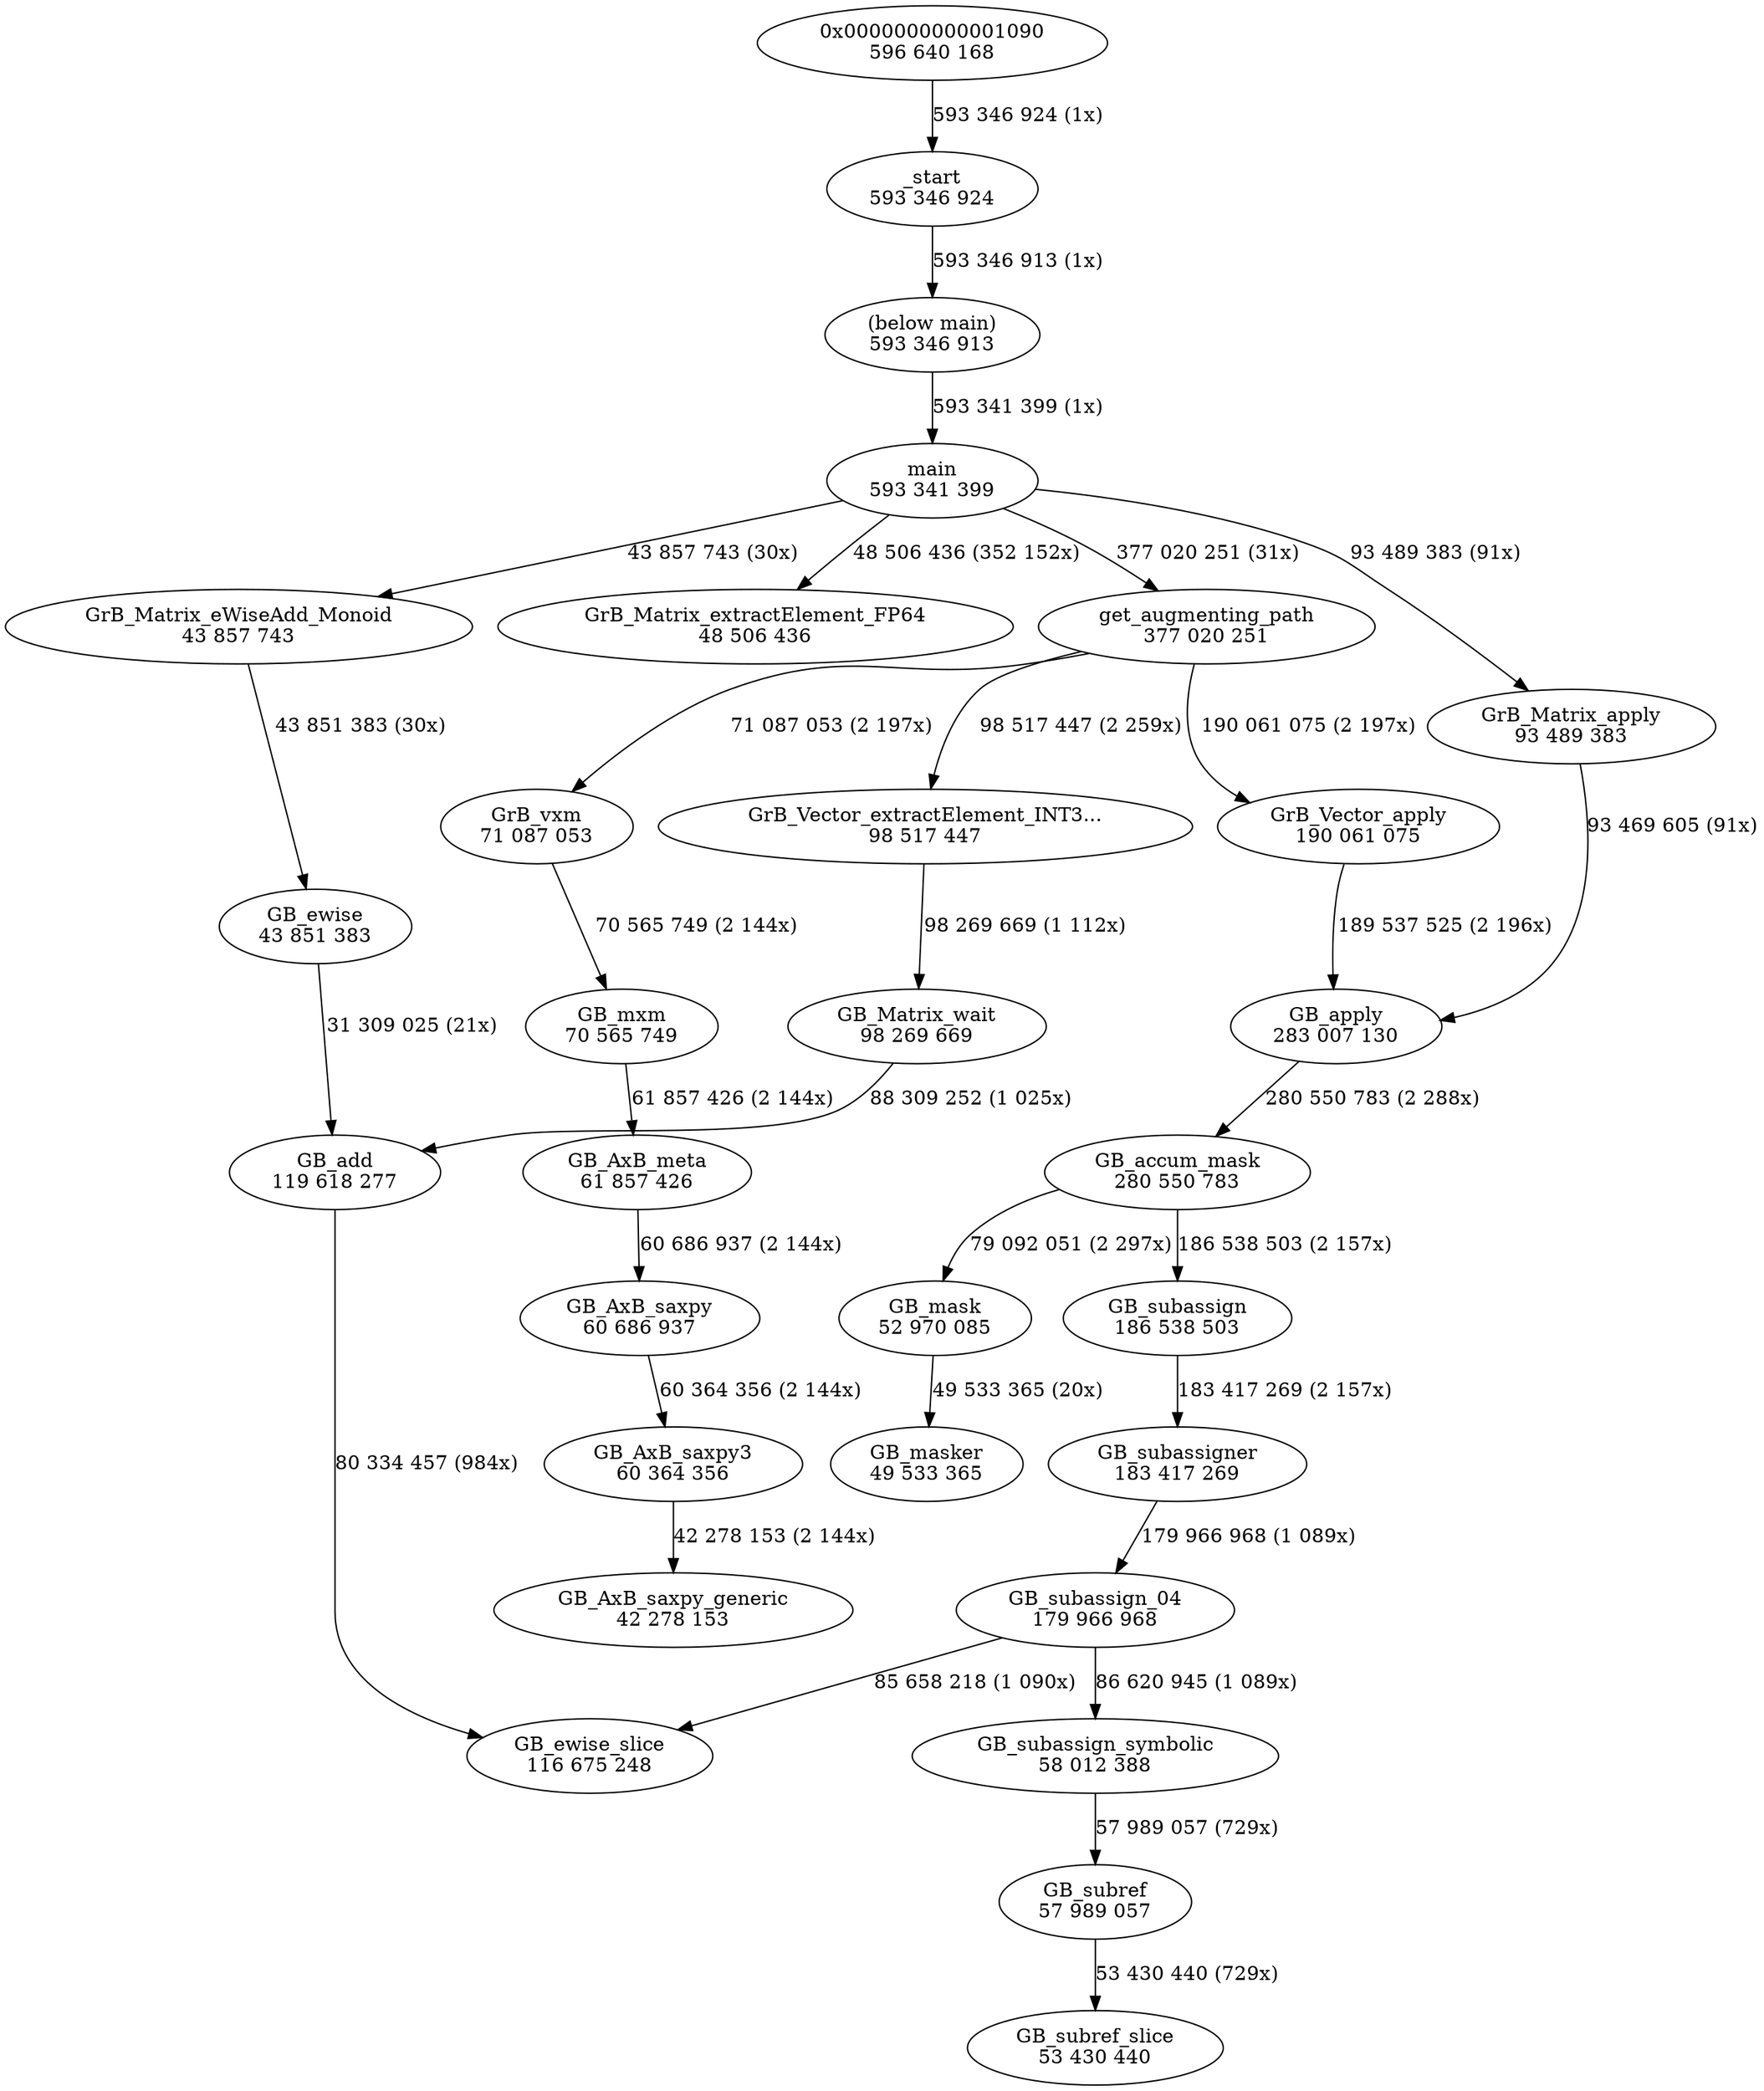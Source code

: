 digraph "callgraph" {
  F7fa72f6cbac0 [label="(below main)\n593 346 913"];
  F7fa72f6cd250 [label="main\n593 341 399"];
  F7fa748c18bf0 [label="GB_mxm\n70 565 749"];
  F7fa748c19970 [label="GB_Matrix_wait\n98 269 669"];
  F7fa748c1a250 [label="GB_AxB_meta\n61 857 426"];
  F7fa748c31180 [label="GB_add\n119 618 277"];
  F7fa748c32600 [label="GB_ewise_slice\n116 675 248"];
  F7fa748c3b4c0 [label="GB_subassigner\n183 417 269"];
  F7fa748c44bb0 [label="GrB_vxm\n71 087 053"];
  F7fa748c45d00 [label="GB_AxB_saxpy3\n60 364 356"];
  F7fa748c478f0 [label="GB_AxB_saxpy_generic\n42 278 153"];
  F7fa748c48e50 [label="GB_apply\n283 007 130"];
  F7fa748c4a1e0 [label="GB_accum_mask\n280 550 783"];
  F7fa748c4bae0 [label="GB_subassign_symbolic\n58 012 388"];
  F7fa748c4bec0 [label="GB_subref\n57 989 057"];
  F7fa748c58ff0 [label="GB_subref_slice\n53 430 440"];
  F7fa748c632b0 [label="GrB_Vector_extractElement_INT3...\n98 517 447"];
  F7fa748c71670 [label="GB_ewise\n43 851 383"];
  F7fa748c722e0 [label="GB_mask\n52 970 085"];
  F7fa748c72980 [label="GB_subassign\n186 538 503"];
  F7fa748c73a00 [label="GB_masker\n49 533 365"];
  F7fa748c74560 [label="GB_AxB_saxpy\n60 686 937"];
  F7fa748c77740 [label="GrB_Matrix_eWiseAdd_Monoid\n43 857 743"];
  F7fa748c79090 [label="GrB_Matrix_extractElement_FP64\n48 506 436"];
  F7fa748c83ad0 [label="GB_subassign_04\n179 966 968"];
  F7fa748c85740 [label="GrB_Matrix_apply\n93 489 383"];
  F7fa748c99c30 [label="GrB_Vector_apply\n190 061 075"];
  F7fa748ca86a0 [label="0x0000000000001090\n596 640 168"];
  F7fa748ca9830 [label="_start\n593 346 924"];
  F7fa7701a7e90 [label="get_augmenting_path\n377 020 251"];
  F7fa72f6cbac0 -> F7fa72f6cd250 [weight=3,label="593 341 399 (1x)"];
  F7fa72f6cd250 -> F7fa748c77740 [weight=2,label="43 857 743 (30x)"];
  F7fa72f6cd250 -> F7fa748c79090 [weight=2,label="48 506 436 (352 152x)"];
  F7fa72f6cd250 -> F7fa748c85740 [weight=2,label="93 489 383 (91x)"];
  F7fa72f6cd250 -> F7fa7701a7e90 [weight=2,label="377 020 251 (31x)"];
  F7fa748c18bf0 -> F7fa748c1a250 [weight=2,label="61 857 426 (2 144x)"];
  F7fa748c19970 -> F7fa748c31180 [weight=2,label="88 309 252 (1 025x)"];
  F7fa748c1a250 -> F7fa748c74560 [weight=2,label="60 686 937 (2 144x)"];
  F7fa748c31180 -> F7fa748c32600 [weight=2,label="80 334 457 (984x)"];
  F7fa748c3b4c0 -> F7fa748c83ad0 [weight=2,label="179 966 968 (1 089x)"];
  F7fa748c44bb0 -> F7fa748c18bf0 [weight=2,label="70 565 749 (2 144x)"];
  F7fa748c45d00 -> F7fa748c478f0 [weight=2,label="42 278 153 (2 144x)"];
  F7fa748c48e50 -> F7fa748c4a1e0 [weight=2,label="280 550 783 (2 288x)"];
  F7fa748c4a1e0 -> F7fa748c722e0 [weight=2,label="79 092 051 (2 297x)"];
  F7fa748c4a1e0 -> F7fa748c72980 [weight=2,label="186 538 503 (2 157x)"];
  F7fa748c4bae0 -> F7fa748c4bec0 [weight=2,label="57 989 057 (729x)"];
  F7fa748c4bec0 -> F7fa748c58ff0 [weight=2,label="53 430 440 (729x)"];
  F7fa748c632b0 -> F7fa748c19970 [weight=2,label="98 269 669 (1 112x)"];
  F7fa748c71670 -> F7fa748c31180 [weight=2,label="31 309 025 (21x)"];
  F7fa748c722e0 -> F7fa748c73a00 [weight=2,label="49 533 365 (20x)"];
  F7fa748c72980 -> F7fa748c3b4c0 [weight=2,label="183 417 269 (2 157x)"];
  F7fa748c74560 -> F7fa748c45d00 [weight=2,label="60 364 356 (2 144x)"];
  F7fa748c77740 -> F7fa748c71670 [weight=2,label="43 851 383 (30x)"];
  F7fa748c83ad0 -> F7fa748c32600 [weight=2,label="85 658 218 (1 090x)"];
  F7fa748c83ad0 -> F7fa748c4bae0 [weight=2,label="86 620 945 (1 089x)"];
  F7fa748c85740 -> F7fa748c48e50 [weight=2,label="93 469 605 (91x)"];
  F7fa748c99c30 -> F7fa748c48e50 [weight=2,label="189 537 525 (2 196x)"];
  F7fa748ca86a0 -> F7fa748ca9830 [weight=3,label="593 346 924 (1x)"];
  F7fa748ca9830 -> F7fa72f6cbac0 [weight=3,label="593 346 913 (1x)"];
  F7fa7701a7e90 -> F7fa748c44bb0 [weight=2,label="71 087 053 (2 197x)"];
  F7fa7701a7e90 -> F7fa748c632b0 [weight=2,label="98 517 447 (2 259x)"];
  F7fa7701a7e90 -> F7fa748c99c30 [weight=2,label="190 061 075 (2 197x)"];
}
